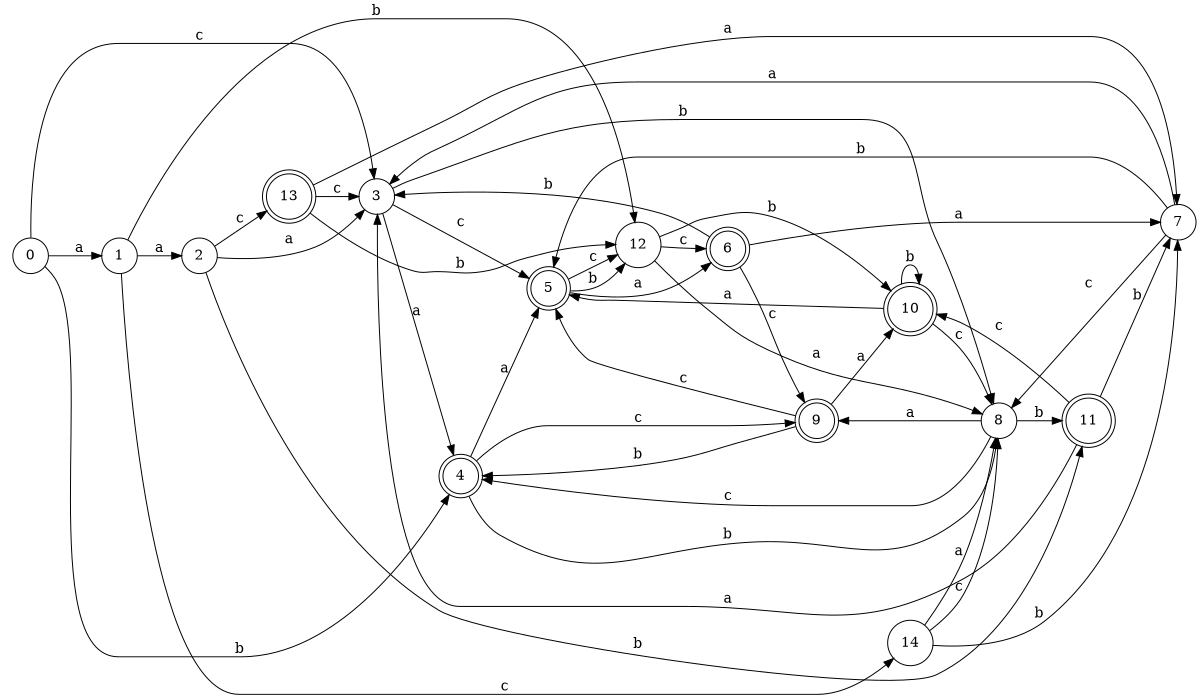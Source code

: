 digraph n12_6 {
__start0 [label="" shape="none"];

rankdir=LR;
size="8,5";

s0 [style="filled", color="black", fillcolor="white" shape="circle", label="0"];
s1 [style="filled", color="black", fillcolor="white" shape="circle", label="1"];
s2 [style="filled", color="black", fillcolor="white" shape="circle", label="2"];
s3 [style="filled", color="black", fillcolor="white" shape="circle", label="3"];
s4 [style="rounded,filled", color="black", fillcolor="white" shape="doublecircle", label="4"];
s5 [style="rounded,filled", color="black", fillcolor="white" shape="doublecircle", label="5"];
s6 [style="rounded,filled", color="black", fillcolor="white" shape="doublecircle", label="6"];
s7 [style="filled", color="black", fillcolor="white" shape="circle", label="7"];
s8 [style="filled", color="black", fillcolor="white" shape="circle", label="8"];
s9 [style="rounded,filled", color="black", fillcolor="white" shape="doublecircle", label="9"];
s10 [style="rounded,filled", color="black", fillcolor="white" shape="doublecircle", label="10"];
s11 [style="rounded,filled", color="black", fillcolor="white" shape="doublecircle", label="11"];
s12 [style="filled", color="black", fillcolor="white" shape="circle", label="12"];
s13 [style="rounded,filled", color="black", fillcolor="white" shape="doublecircle", label="13"];
s14 [style="filled", color="black", fillcolor="white" shape="circle", label="14"];
s0 -> s1 [label="a"];
s0 -> s4 [label="b"];
s0 -> s3 [label="c"];
s1 -> s2 [label="a"];
s1 -> s12 [label="b"];
s1 -> s14 [label="c"];
s2 -> s3 [label="a"];
s2 -> s11 [label="b"];
s2 -> s13 [label="c"];
s3 -> s4 [label="a"];
s3 -> s8 [label="b"];
s3 -> s5 [label="c"];
s4 -> s5 [label="a"];
s4 -> s8 [label="b"];
s4 -> s9 [label="c"];
s5 -> s6 [label="a"];
s5 -> s12 [label="b"];
s5 -> s12 [label="c"];
s6 -> s7 [label="a"];
s6 -> s3 [label="b"];
s6 -> s9 [label="c"];
s7 -> s3 [label="a"];
s7 -> s5 [label="b"];
s7 -> s8 [label="c"];
s8 -> s9 [label="a"];
s8 -> s11 [label="b"];
s8 -> s4 [label="c"];
s9 -> s10 [label="a"];
s9 -> s4 [label="b"];
s9 -> s5 [label="c"];
s10 -> s5 [label="a"];
s10 -> s10 [label="b"];
s10 -> s8 [label="c"];
s11 -> s3 [label="a"];
s11 -> s7 [label="b"];
s11 -> s10 [label="c"];
s12 -> s8 [label="a"];
s12 -> s10 [label="b"];
s12 -> s6 [label="c"];
s13 -> s7 [label="a"];
s13 -> s12 [label="b"];
s13 -> s3 [label="c"];
s14 -> s8 [label="a"];
s14 -> s7 [label="b"];
s14 -> s8 [label="c"];

}